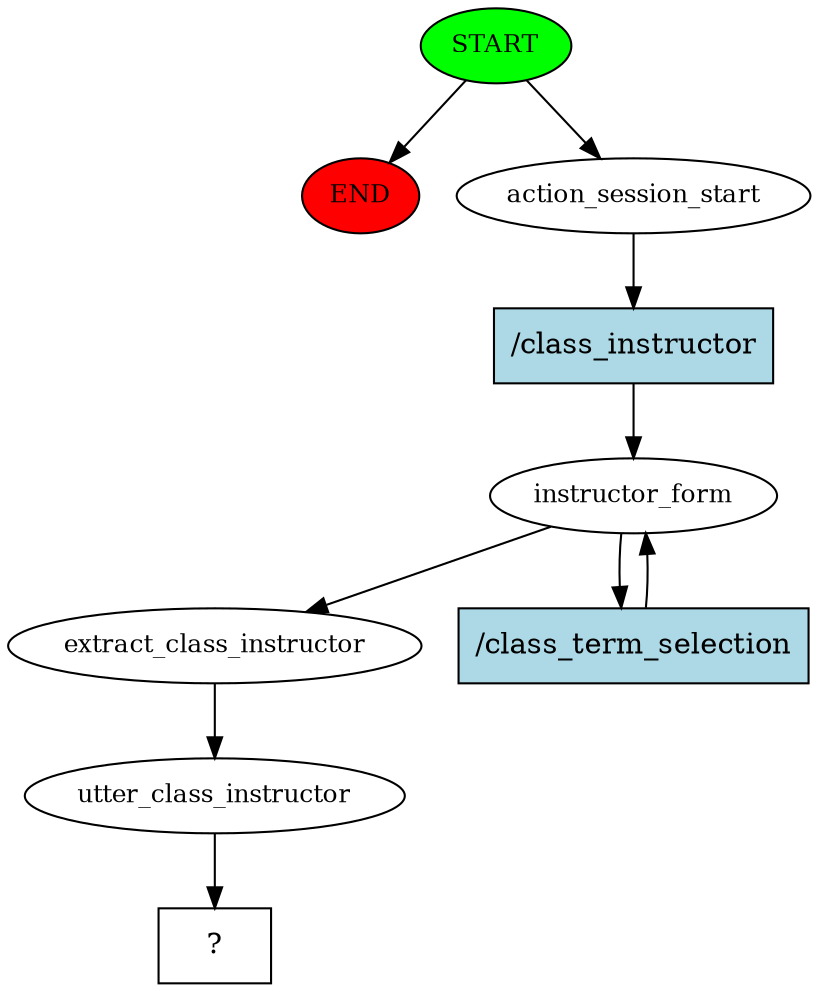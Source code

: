 digraph  {
0 [class="start active", fillcolor=green, fontsize=12, label=START, style=filled];
"-1" [class=end, fillcolor=red, fontsize=12, label=END, style=filled];
1 [class=active, fontsize=12, label=action_session_start];
2 [class=active, fontsize=12, label=instructor_form];
4 [class=active, fontsize=12, label=extract_class_instructor];
5 [class=active, fontsize=12, label=utter_class_instructor];
6 [class="intent dashed active", label="  ?  ", shape=rect];
7 [class="intent active", fillcolor=lightblue, label="/class_instructor", shape=rect, style=filled];
8 [class="intent active", fillcolor=lightblue, label="/class_term_selection", shape=rect, style=filled];
0 -> "-1"  [class="", key=NONE, label=""];
0 -> 1  [class=active, key=NONE, label=""];
1 -> 7  [class=active, key=0];
2 -> 4  [class=active, key=NONE, label=""];
2 -> 8  [class=active, key=0];
4 -> 5  [class=active, key=NONE, label=""];
5 -> 6  [class=active, key=NONE, label=""];
7 -> 2  [class=active, key=0];
8 -> 2  [class=active, key=0];
}
